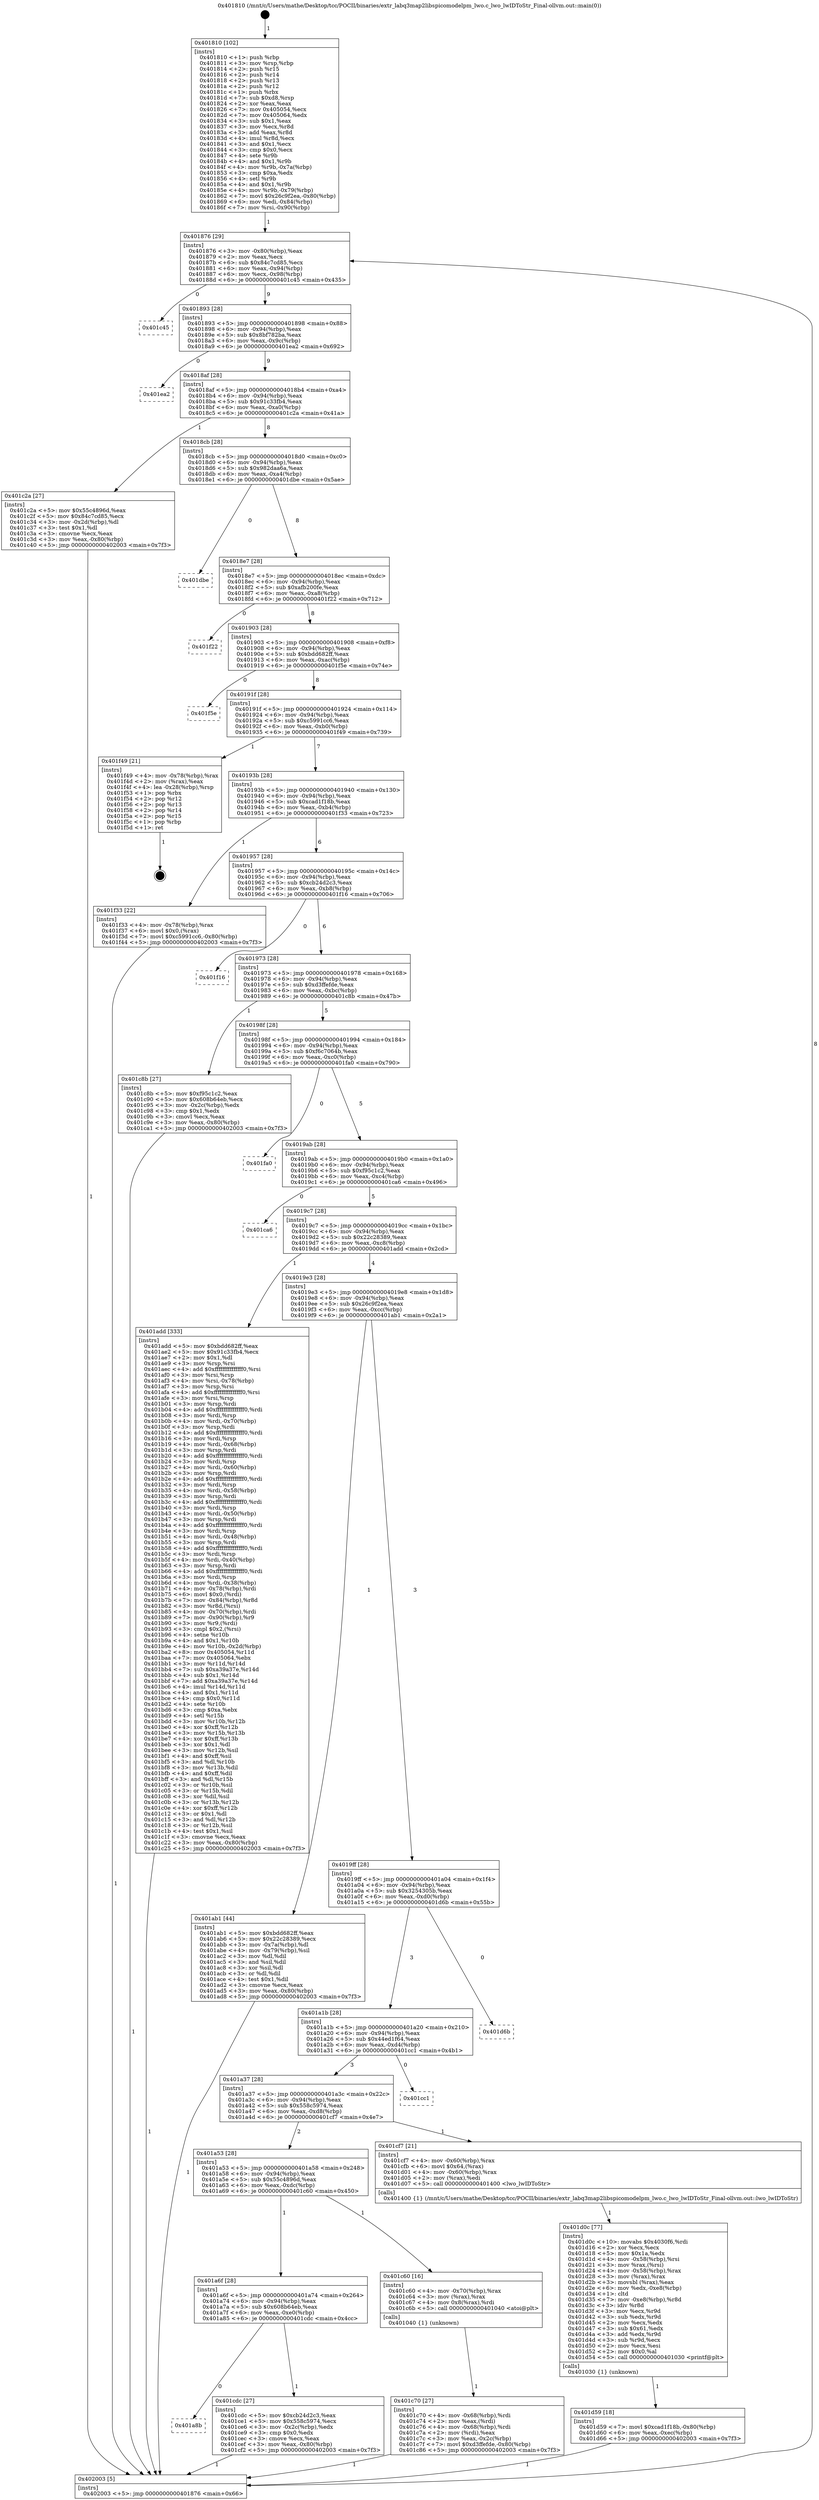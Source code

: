 digraph "0x401810" {
  label = "0x401810 (/mnt/c/Users/mathe/Desktop/tcc/POCII/binaries/extr_labq3map2libspicomodelpm_lwo.c_lwo_lwIDToStr_Final-ollvm.out::main(0))"
  labelloc = "t"
  node[shape=record]

  Entry [label="",width=0.3,height=0.3,shape=circle,fillcolor=black,style=filled]
  "0x401876" [label="{
     0x401876 [29]\l
     | [instrs]\l
     &nbsp;&nbsp;0x401876 \<+3\>: mov -0x80(%rbp),%eax\l
     &nbsp;&nbsp;0x401879 \<+2\>: mov %eax,%ecx\l
     &nbsp;&nbsp;0x40187b \<+6\>: sub $0x84c7cd85,%ecx\l
     &nbsp;&nbsp;0x401881 \<+6\>: mov %eax,-0x94(%rbp)\l
     &nbsp;&nbsp;0x401887 \<+6\>: mov %ecx,-0x98(%rbp)\l
     &nbsp;&nbsp;0x40188d \<+6\>: je 0000000000401c45 \<main+0x435\>\l
  }"]
  "0x401c45" [label="{
     0x401c45\l
  }", style=dashed]
  "0x401893" [label="{
     0x401893 [28]\l
     | [instrs]\l
     &nbsp;&nbsp;0x401893 \<+5\>: jmp 0000000000401898 \<main+0x88\>\l
     &nbsp;&nbsp;0x401898 \<+6\>: mov -0x94(%rbp),%eax\l
     &nbsp;&nbsp;0x40189e \<+5\>: sub $0x8bf782ba,%eax\l
     &nbsp;&nbsp;0x4018a3 \<+6\>: mov %eax,-0x9c(%rbp)\l
     &nbsp;&nbsp;0x4018a9 \<+6\>: je 0000000000401ea2 \<main+0x692\>\l
  }"]
  Exit [label="",width=0.3,height=0.3,shape=circle,fillcolor=black,style=filled,peripheries=2]
  "0x401ea2" [label="{
     0x401ea2\l
  }", style=dashed]
  "0x4018af" [label="{
     0x4018af [28]\l
     | [instrs]\l
     &nbsp;&nbsp;0x4018af \<+5\>: jmp 00000000004018b4 \<main+0xa4\>\l
     &nbsp;&nbsp;0x4018b4 \<+6\>: mov -0x94(%rbp),%eax\l
     &nbsp;&nbsp;0x4018ba \<+5\>: sub $0x91c33fb4,%eax\l
     &nbsp;&nbsp;0x4018bf \<+6\>: mov %eax,-0xa0(%rbp)\l
     &nbsp;&nbsp;0x4018c5 \<+6\>: je 0000000000401c2a \<main+0x41a\>\l
  }"]
  "0x401d59" [label="{
     0x401d59 [18]\l
     | [instrs]\l
     &nbsp;&nbsp;0x401d59 \<+7\>: movl $0xcad1f18b,-0x80(%rbp)\l
     &nbsp;&nbsp;0x401d60 \<+6\>: mov %eax,-0xec(%rbp)\l
     &nbsp;&nbsp;0x401d66 \<+5\>: jmp 0000000000402003 \<main+0x7f3\>\l
  }"]
  "0x401c2a" [label="{
     0x401c2a [27]\l
     | [instrs]\l
     &nbsp;&nbsp;0x401c2a \<+5\>: mov $0x55c4896d,%eax\l
     &nbsp;&nbsp;0x401c2f \<+5\>: mov $0x84c7cd85,%ecx\l
     &nbsp;&nbsp;0x401c34 \<+3\>: mov -0x2d(%rbp),%dl\l
     &nbsp;&nbsp;0x401c37 \<+3\>: test $0x1,%dl\l
     &nbsp;&nbsp;0x401c3a \<+3\>: cmovne %ecx,%eax\l
     &nbsp;&nbsp;0x401c3d \<+3\>: mov %eax,-0x80(%rbp)\l
     &nbsp;&nbsp;0x401c40 \<+5\>: jmp 0000000000402003 \<main+0x7f3\>\l
  }"]
  "0x4018cb" [label="{
     0x4018cb [28]\l
     | [instrs]\l
     &nbsp;&nbsp;0x4018cb \<+5\>: jmp 00000000004018d0 \<main+0xc0\>\l
     &nbsp;&nbsp;0x4018d0 \<+6\>: mov -0x94(%rbp),%eax\l
     &nbsp;&nbsp;0x4018d6 \<+5\>: sub $0x982daa6a,%eax\l
     &nbsp;&nbsp;0x4018db \<+6\>: mov %eax,-0xa4(%rbp)\l
     &nbsp;&nbsp;0x4018e1 \<+6\>: je 0000000000401dbe \<main+0x5ae\>\l
  }"]
  "0x401d0c" [label="{
     0x401d0c [77]\l
     | [instrs]\l
     &nbsp;&nbsp;0x401d0c \<+10\>: movabs $0x4030f6,%rdi\l
     &nbsp;&nbsp;0x401d16 \<+2\>: xor %ecx,%ecx\l
     &nbsp;&nbsp;0x401d18 \<+5\>: mov $0x1a,%edx\l
     &nbsp;&nbsp;0x401d1d \<+4\>: mov -0x58(%rbp),%rsi\l
     &nbsp;&nbsp;0x401d21 \<+3\>: mov %rax,(%rsi)\l
     &nbsp;&nbsp;0x401d24 \<+4\>: mov -0x58(%rbp),%rax\l
     &nbsp;&nbsp;0x401d28 \<+3\>: mov (%rax),%rax\l
     &nbsp;&nbsp;0x401d2b \<+3\>: movsbl (%rax),%eax\l
     &nbsp;&nbsp;0x401d2e \<+6\>: mov %edx,-0xe8(%rbp)\l
     &nbsp;&nbsp;0x401d34 \<+1\>: cltd\l
     &nbsp;&nbsp;0x401d35 \<+7\>: mov -0xe8(%rbp),%r8d\l
     &nbsp;&nbsp;0x401d3c \<+3\>: idiv %r8d\l
     &nbsp;&nbsp;0x401d3f \<+3\>: mov %ecx,%r9d\l
     &nbsp;&nbsp;0x401d42 \<+3\>: sub %edx,%r9d\l
     &nbsp;&nbsp;0x401d45 \<+2\>: mov %ecx,%edx\l
     &nbsp;&nbsp;0x401d47 \<+3\>: sub $0x61,%edx\l
     &nbsp;&nbsp;0x401d4a \<+3\>: add %edx,%r9d\l
     &nbsp;&nbsp;0x401d4d \<+3\>: sub %r9d,%ecx\l
     &nbsp;&nbsp;0x401d50 \<+2\>: mov %ecx,%esi\l
     &nbsp;&nbsp;0x401d52 \<+2\>: mov $0x0,%al\l
     &nbsp;&nbsp;0x401d54 \<+5\>: call 0000000000401030 \<printf@plt\>\l
     | [calls]\l
     &nbsp;&nbsp;0x401030 \{1\} (unknown)\l
  }"]
  "0x401dbe" [label="{
     0x401dbe\l
  }", style=dashed]
  "0x4018e7" [label="{
     0x4018e7 [28]\l
     | [instrs]\l
     &nbsp;&nbsp;0x4018e7 \<+5\>: jmp 00000000004018ec \<main+0xdc\>\l
     &nbsp;&nbsp;0x4018ec \<+6\>: mov -0x94(%rbp),%eax\l
     &nbsp;&nbsp;0x4018f2 \<+5\>: sub $0xafb200fe,%eax\l
     &nbsp;&nbsp;0x4018f7 \<+6\>: mov %eax,-0xa8(%rbp)\l
     &nbsp;&nbsp;0x4018fd \<+6\>: je 0000000000401f22 \<main+0x712\>\l
  }"]
  "0x401a8b" [label="{
     0x401a8b\l
  }", style=dashed]
  "0x401f22" [label="{
     0x401f22\l
  }", style=dashed]
  "0x401903" [label="{
     0x401903 [28]\l
     | [instrs]\l
     &nbsp;&nbsp;0x401903 \<+5\>: jmp 0000000000401908 \<main+0xf8\>\l
     &nbsp;&nbsp;0x401908 \<+6\>: mov -0x94(%rbp),%eax\l
     &nbsp;&nbsp;0x40190e \<+5\>: sub $0xbdd682ff,%eax\l
     &nbsp;&nbsp;0x401913 \<+6\>: mov %eax,-0xac(%rbp)\l
     &nbsp;&nbsp;0x401919 \<+6\>: je 0000000000401f5e \<main+0x74e\>\l
  }"]
  "0x401cdc" [label="{
     0x401cdc [27]\l
     | [instrs]\l
     &nbsp;&nbsp;0x401cdc \<+5\>: mov $0xcb24d2c3,%eax\l
     &nbsp;&nbsp;0x401ce1 \<+5\>: mov $0x558c5974,%ecx\l
     &nbsp;&nbsp;0x401ce6 \<+3\>: mov -0x2c(%rbp),%edx\l
     &nbsp;&nbsp;0x401ce9 \<+3\>: cmp $0x0,%edx\l
     &nbsp;&nbsp;0x401cec \<+3\>: cmove %ecx,%eax\l
     &nbsp;&nbsp;0x401cef \<+3\>: mov %eax,-0x80(%rbp)\l
     &nbsp;&nbsp;0x401cf2 \<+5\>: jmp 0000000000402003 \<main+0x7f3\>\l
  }"]
  "0x401f5e" [label="{
     0x401f5e\l
  }", style=dashed]
  "0x40191f" [label="{
     0x40191f [28]\l
     | [instrs]\l
     &nbsp;&nbsp;0x40191f \<+5\>: jmp 0000000000401924 \<main+0x114\>\l
     &nbsp;&nbsp;0x401924 \<+6\>: mov -0x94(%rbp),%eax\l
     &nbsp;&nbsp;0x40192a \<+5\>: sub $0xc5991cc6,%eax\l
     &nbsp;&nbsp;0x40192f \<+6\>: mov %eax,-0xb0(%rbp)\l
     &nbsp;&nbsp;0x401935 \<+6\>: je 0000000000401f49 \<main+0x739\>\l
  }"]
  "0x401c70" [label="{
     0x401c70 [27]\l
     | [instrs]\l
     &nbsp;&nbsp;0x401c70 \<+4\>: mov -0x68(%rbp),%rdi\l
     &nbsp;&nbsp;0x401c74 \<+2\>: mov %eax,(%rdi)\l
     &nbsp;&nbsp;0x401c76 \<+4\>: mov -0x68(%rbp),%rdi\l
     &nbsp;&nbsp;0x401c7a \<+2\>: mov (%rdi),%eax\l
     &nbsp;&nbsp;0x401c7c \<+3\>: mov %eax,-0x2c(%rbp)\l
     &nbsp;&nbsp;0x401c7f \<+7\>: movl $0xd3ffefde,-0x80(%rbp)\l
     &nbsp;&nbsp;0x401c86 \<+5\>: jmp 0000000000402003 \<main+0x7f3\>\l
  }"]
  "0x401f49" [label="{
     0x401f49 [21]\l
     | [instrs]\l
     &nbsp;&nbsp;0x401f49 \<+4\>: mov -0x78(%rbp),%rax\l
     &nbsp;&nbsp;0x401f4d \<+2\>: mov (%rax),%eax\l
     &nbsp;&nbsp;0x401f4f \<+4\>: lea -0x28(%rbp),%rsp\l
     &nbsp;&nbsp;0x401f53 \<+1\>: pop %rbx\l
     &nbsp;&nbsp;0x401f54 \<+2\>: pop %r12\l
     &nbsp;&nbsp;0x401f56 \<+2\>: pop %r13\l
     &nbsp;&nbsp;0x401f58 \<+2\>: pop %r14\l
     &nbsp;&nbsp;0x401f5a \<+2\>: pop %r15\l
     &nbsp;&nbsp;0x401f5c \<+1\>: pop %rbp\l
     &nbsp;&nbsp;0x401f5d \<+1\>: ret\l
  }"]
  "0x40193b" [label="{
     0x40193b [28]\l
     | [instrs]\l
     &nbsp;&nbsp;0x40193b \<+5\>: jmp 0000000000401940 \<main+0x130\>\l
     &nbsp;&nbsp;0x401940 \<+6\>: mov -0x94(%rbp),%eax\l
     &nbsp;&nbsp;0x401946 \<+5\>: sub $0xcad1f18b,%eax\l
     &nbsp;&nbsp;0x40194b \<+6\>: mov %eax,-0xb4(%rbp)\l
     &nbsp;&nbsp;0x401951 \<+6\>: je 0000000000401f33 \<main+0x723\>\l
  }"]
  "0x401a6f" [label="{
     0x401a6f [28]\l
     | [instrs]\l
     &nbsp;&nbsp;0x401a6f \<+5\>: jmp 0000000000401a74 \<main+0x264\>\l
     &nbsp;&nbsp;0x401a74 \<+6\>: mov -0x94(%rbp),%eax\l
     &nbsp;&nbsp;0x401a7a \<+5\>: sub $0x608b64eb,%eax\l
     &nbsp;&nbsp;0x401a7f \<+6\>: mov %eax,-0xe0(%rbp)\l
     &nbsp;&nbsp;0x401a85 \<+6\>: je 0000000000401cdc \<main+0x4cc\>\l
  }"]
  "0x401f33" [label="{
     0x401f33 [22]\l
     | [instrs]\l
     &nbsp;&nbsp;0x401f33 \<+4\>: mov -0x78(%rbp),%rax\l
     &nbsp;&nbsp;0x401f37 \<+6\>: movl $0x0,(%rax)\l
     &nbsp;&nbsp;0x401f3d \<+7\>: movl $0xc5991cc6,-0x80(%rbp)\l
     &nbsp;&nbsp;0x401f44 \<+5\>: jmp 0000000000402003 \<main+0x7f3\>\l
  }"]
  "0x401957" [label="{
     0x401957 [28]\l
     | [instrs]\l
     &nbsp;&nbsp;0x401957 \<+5\>: jmp 000000000040195c \<main+0x14c\>\l
     &nbsp;&nbsp;0x40195c \<+6\>: mov -0x94(%rbp),%eax\l
     &nbsp;&nbsp;0x401962 \<+5\>: sub $0xcb24d2c3,%eax\l
     &nbsp;&nbsp;0x401967 \<+6\>: mov %eax,-0xb8(%rbp)\l
     &nbsp;&nbsp;0x40196d \<+6\>: je 0000000000401f16 \<main+0x706\>\l
  }"]
  "0x401c60" [label="{
     0x401c60 [16]\l
     | [instrs]\l
     &nbsp;&nbsp;0x401c60 \<+4\>: mov -0x70(%rbp),%rax\l
     &nbsp;&nbsp;0x401c64 \<+3\>: mov (%rax),%rax\l
     &nbsp;&nbsp;0x401c67 \<+4\>: mov 0x8(%rax),%rdi\l
     &nbsp;&nbsp;0x401c6b \<+5\>: call 0000000000401040 \<atoi@plt\>\l
     | [calls]\l
     &nbsp;&nbsp;0x401040 \{1\} (unknown)\l
  }"]
  "0x401f16" [label="{
     0x401f16\l
  }", style=dashed]
  "0x401973" [label="{
     0x401973 [28]\l
     | [instrs]\l
     &nbsp;&nbsp;0x401973 \<+5\>: jmp 0000000000401978 \<main+0x168\>\l
     &nbsp;&nbsp;0x401978 \<+6\>: mov -0x94(%rbp),%eax\l
     &nbsp;&nbsp;0x40197e \<+5\>: sub $0xd3ffefde,%eax\l
     &nbsp;&nbsp;0x401983 \<+6\>: mov %eax,-0xbc(%rbp)\l
     &nbsp;&nbsp;0x401989 \<+6\>: je 0000000000401c8b \<main+0x47b\>\l
  }"]
  "0x401a53" [label="{
     0x401a53 [28]\l
     | [instrs]\l
     &nbsp;&nbsp;0x401a53 \<+5\>: jmp 0000000000401a58 \<main+0x248\>\l
     &nbsp;&nbsp;0x401a58 \<+6\>: mov -0x94(%rbp),%eax\l
     &nbsp;&nbsp;0x401a5e \<+5\>: sub $0x55c4896d,%eax\l
     &nbsp;&nbsp;0x401a63 \<+6\>: mov %eax,-0xdc(%rbp)\l
     &nbsp;&nbsp;0x401a69 \<+6\>: je 0000000000401c60 \<main+0x450\>\l
  }"]
  "0x401c8b" [label="{
     0x401c8b [27]\l
     | [instrs]\l
     &nbsp;&nbsp;0x401c8b \<+5\>: mov $0xf95c1c2,%eax\l
     &nbsp;&nbsp;0x401c90 \<+5\>: mov $0x608b64eb,%ecx\l
     &nbsp;&nbsp;0x401c95 \<+3\>: mov -0x2c(%rbp),%edx\l
     &nbsp;&nbsp;0x401c98 \<+3\>: cmp $0x1,%edx\l
     &nbsp;&nbsp;0x401c9b \<+3\>: cmovl %ecx,%eax\l
     &nbsp;&nbsp;0x401c9e \<+3\>: mov %eax,-0x80(%rbp)\l
     &nbsp;&nbsp;0x401ca1 \<+5\>: jmp 0000000000402003 \<main+0x7f3\>\l
  }"]
  "0x40198f" [label="{
     0x40198f [28]\l
     | [instrs]\l
     &nbsp;&nbsp;0x40198f \<+5\>: jmp 0000000000401994 \<main+0x184\>\l
     &nbsp;&nbsp;0x401994 \<+6\>: mov -0x94(%rbp),%eax\l
     &nbsp;&nbsp;0x40199a \<+5\>: sub $0xf6c7064b,%eax\l
     &nbsp;&nbsp;0x40199f \<+6\>: mov %eax,-0xc0(%rbp)\l
     &nbsp;&nbsp;0x4019a5 \<+6\>: je 0000000000401fa0 \<main+0x790\>\l
  }"]
  "0x401cf7" [label="{
     0x401cf7 [21]\l
     | [instrs]\l
     &nbsp;&nbsp;0x401cf7 \<+4\>: mov -0x60(%rbp),%rax\l
     &nbsp;&nbsp;0x401cfb \<+6\>: movl $0x64,(%rax)\l
     &nbsp;&nbsp;0x401d01 \<+4\>: mov -0x60(%rbp),%rax\l
     &nbsp;&nbsp;0x401d05 \<+2\>: mov (%rax),%edi\l
     &nbsp;&nbsp;0x401d07 \<+5\>: call 0000000000401400 \<lwo_lwIDToStr\>\l
     | [calls]\l
     &nbsp;&nbsp;0x401400 \{1\} (/mnt/c/Users/mathe/Desktop/tcc/POCII/binaries/extr_labq3map2libspicomodelpm_lwo.c_lwo_lwIDToStr_Final-ollvm.out::lwo_lwIDToStr)\l
  }"]
  "0x401fa0" [label="{
     0x401fa0\l
  }", style=dashed]
  "0x4019ab" [label="{
     0x4019ab [28]\l
     | [instrs]\l
     &nbsp;&nbsp;0x4019ab \<+5\>: jmp 00000000004019b0 \<main+0x1a0\>\l
     &nbsp;&nbsp;0x4019b0 \<+6\>: mov -0x94(%rbp),%eax\l
     &nbsp;&nbsp;0x4019b6 \<+5\>: sub $0xf95c1c2,%eax\l
     &nbsp;&nbsp;0x4019bb \<+6\>: mov %eax,-0xc4(%rbp)\l
     &nbsp;&nbsp;0x4019c1 \<+6\>: je 0000000000401ca6 \<main+0x496\>\l
  }"]
  "0x401a37" [label="{
     0x401a37 [28]\l
     | [instrs]\l
     &nbsp;&nbsp;0x401a37 \<+5\>: jmp 0000000000401a3c \<main+0x22c\>\l
     &nbsp;&nbsp;0x401a3c \<+6\>: mov -0x94(%rbp),%eax\l
     &nbsp;&nbsp;0x401a42 \<+5\>: sub $0x558c5974,%eax\l
     &nbsp;&nbsp;0x401a47 \<+6\>: mov %eax,-0xd8(%rbp)\l
     &nbsp;&nbsp;0x401a4d \<+6\>: je 0000000000401cf7 \<main+0x4e7\>\l
  }"]
  "0x401ca6" [label="{
     0x401ca6\l
  }", style=dashed]
  "0x4019c7" [label="{
     0x4019c7 [28]\l
     | [instrs]\l
     &nbsp;&nbsp;0x4019c7 \<+5\>: jmp 00000000004019cc \<main+0x1bc\>\l
     &nbsp;&nbsp;0x4019cc \<+6\>: mov -0x94(%rbp),%eax\l
     &nbsp;&nbsp;0x4019d2 \<+5\>: sub $0x22c28389,%eax\l
     &nbsp;&nbsp;0x4019d7 \<+6\>: mov %eax,-0xc8(%rbp)\l
     &nbsp;&nbsp;0x4019dd \<+6\>: je 0000000000401add \<main+0x2cd\>\l
  }"]
  "0x401cc1" [label="{
     0x401cc1\l
  }", style=dashed]
  "0x401add" [label="{
     0x401add [333]\l
     | [instrs]\l
     &nbsp;&nbsp;0x401add \<+5\>: mov $0xbdd682ff,%eax\l
     &nbsp;&nbsp;0x401ae2 \<+5\>: mov $0x91c33fb4,%ecx\l
     &nbsp;&nbsp;0x401ae7 \<+2\>: mov $0x1,%dl\l
     &nbsp;&nbsp;0x401ae9 \<+3\>: mov %rsp,%rsi\l
     &nbsp;&nbsp;0x401aec \<+4\>: add $0xfffffffffffffff0,%rsi\l
     &nbsp;&nbsp;0x401af0 \<+3\>: mov %rsi,%rsp\l
     &nbsp;&nbsp;0x401af3 \<+4\>: mov %rsi,-0x78(%rbp)\l
     &nbsp;&nbsp;0x401af7 \<+3\>: mov %rsp,%rsi\l
     &nbsp;&nbsp;0x401afa \<+4\>: add $0xfffffffffffffff0,%rsi\l
     &nbsp;&nbsp;0x401afe \<+3\>: mov %rsi,%rsp\l
     &nbsp;&nbsp;0x401b01 \<+3\>: mov %rsp,%rdi\l
     &nbsp;&nbsp;0x401b04 \<+4\>: add $0xfffffffffffffff0,%rdi\l
     &nbsp;&nbsp;0x401b08 \<+3\>: mov %rdi,%rsp\l
     &nbsp;&nbsp;0x401b0b \<+4\>: mov %rdi,-0x70(%rbp)\l
     &nbsp;&nbsp;0x401b0f \<+3\>: mov %rsp,%rdi\l
     &nbsp;&nbsp;0x401b12 \<+4\>: add $0xfffffffffffffff0,%rdi\l
     &nbsp;&nbsp;0x401b16 \<+3\>: mov %rdi,%rsp\l
     &nbsp;&nbsp;0x401b19 \<+4\>: mov %rdi,-0x68(%rbp)\l
     &nbsp;&nbsp;0x401b1d \<+3\>: mov %rsp,%rdi\l
     &nbsp;&nbsp;0x401b20 \<+4\>: add $0xfffffffffffffff0,%rdi\l
     &nbsp;&nbsp;0x401b24 \<+3\>: mov %rdi,%rsp\l
     &nbsp;&nbsp;0x401b27 \<+4\>: mov %rdi,-0x60(%rbp)\l
     &nbsp;&nbsp;0x401b2b \<+3\>: mov %rsp,%rdi\l
     &nbsp;&nbsp;0x401b2e \<+4\>: add $0xfffffffffffffff0,%rdi\l
     &nbsp;&nbsp;0x401b32 \<+3\>: mov %rdi,%rsp\l
     &nbsp;&nbsp;0x401b35 \<+4\>: mov %rdi,-0x58(%rbp)\l
     &nbsp;&nbsp;0x401b39 \<+3\>: mov %rsp,%rdi\l
     &nbsp;&nbsp;0x401b3c \<+4\>: add $0xfffffffffffffff0,%rdi\l
     &nbsp;&nbsp;0x401b40 \<+3\>: mov %rdi,%rsp\l
     &nbsp;&nbsp;0x401b43 \<+4\>: mov %rdi,-0x50(%rbp)\l
     &nbsp;&nbsp;0x401b47 \<+3\>: mov %rsp,%rdi\l
     &nbsp;&nbsp;0x401b4a \<+4\>: add $0xfffffffffffffff0,%rdi\l
     &nbsp;&nbsp;0x401b4e \<+3\>: mov %rdi,%rsp\l
     &nbsp;&nbsp;0x401b51 \<+4\>: mov %rdi,-0x48(%rbp)\l
     &nbsp;&nbsp;0x401b55 \<+3\>: mov %rsp,%rdi\l
     &nbsp;&nbsp;0x401b58 \<+4\>: add $0xfffffffffffffff0,%rdi\l
     &nbsp;&nbsp;0x401b5c \<+3\>: mov %rdi,%rsp\l
     &nbsp;&nbsp;0x401b5f \<+4\>: mov %rdi,-0x40(%rbp)\l
     &nbsp;&nbsp;0x401b63 \<+3\>: mov %rsp,%rdi\l
     &nbsp;&nbsp;0x401b66 \<+4\>: add $0xfffffffffffffff0,%rdi\l
     &nbsp;&nbsp;0x401b6a \<+3\>: mov %rdi,%rsp\l
     &nbsp;&nbsp;0x401b6d \<+4\>: mov %rdi,-0x38(%rbp)\l
     &nbsp;&nbsp;0x401b71 \<+4\>: mov -0x78(%rbp),%rdi\l
     &nbsp;&nbsp;0x401b75 \<+6\>: movl $0x0,(%rdi)\l
     &nbsp;&nbsp;0x401b7b \<+7\>: mov -0x84(%rbp),%r8d\l
     &nbsp;&nbsp;0x401b82 \<+3\>: mov %r8d,(%rsi)\l
     &nbsp;&nbsp;0x401b85 \<+4\>: mov -0x70(%rbp),%rdi\l
     &nbsp;&nbsp;0x401b89 \<+7\>: mov -0x90(%rbp),%r9\l
     &nbsp;&nbsp;0x401b90 \<+3\>: mov %r9,(%rdi)\l
     &nbsp;&nbsp;0x401b93 \<+3\>: cmpl $0x2,(%rsi)\l
     &nbsp;&nbsp;0x401b96 \<+4\>: setne %r10b\l
     &nbsp;&nbsp;0x401b9a \<+4\>: and $0x1,%r10b\l
     &nbsp;&nbsp;0x401b9e \<+4\>: mov %r10b,-0x2d(%rbp)\l
     &nbsp;&nbsp;0x401ba2 \<+8\>: mov 0x405054,%r11d\l
     &nbsp;&nbsp;0x401baa \<+7\>: mov 0x405064,%ebx\l
     &nbsp;&nbsp;0x401bb1 \<+3\>: mov %r11d,%r14d\l
     &nbsp;&nbsp;0x401bb4 \<+7\>: sub $0xa39a37e,%r14d\l
     &nbsp;&nbsp;0x401bbb \<+4\>: sub $0x1,%r14d\l
     &nbsp;&nbsp;0x401bbf \<+7\>: add $0xa39a37e,%r14d\l
     &nbsp;&nbsp;0x401bc6 \<+4\>: imul %r14d,%r11d\l
     &nbsp;&nbsp;0x401bca \<+4\>: and $0x1,%r11d\l
     &nbsp;&nbsp;0x401bce \<+4\>: cmp $0x0,%r11d\l
     &nbsp;&nbsp;0x401bd2 \<+4\>: sete %r10b\l
     &nbsp;&nbsp;0x401bd6 \<+3\>: cmp $0xa,%ebx\l
     &nbsp;&nbsp;0x401bd9 \<+4\>: setl %r15b\l
     &nbsp;&nbsp;0x401bdd \<+3\>: mov %r10b,%r12b\l
     &nbsp;&nbsp;0x401be0 \<+4\>: xor $0xff,%r12b\l
     &nbsp;&nbsp;0x401be4 \<+3\>: mov %r15b,%r13b\l
     &nbsp;&nbsp;0x401be7 \<+4\>: xor $0xff,%r13b\l
     &nbsp;&nbsp;0x401beb \<+3\>: xor $0x1,%dl\l
     &nbsp;&nbsp;0x401bee \<+3\>: mov %r12b,%sil\l
     &nbsp;&nbsp;0x401bf1 \<+4\>: and $0xff,%sil\l
     &nbsp;&nbsp;0x401bf5 \<+3\>: and %dl,%r10b\l
     &nbsp;&nbsp;0x401bf8 \<+3\>: mov %r13b,%dil\l
     &nbsp;&nbsp;0x401bfb \<+4\>: and $0xff,%dil\l
     &nbsp;&nbsp;0x401bff \<+3\>: and %dl,%r15b\l
     &nbsp;&nbsp;0x401c02 \<+3\>: or %r10b,%sil\l
     &nbsp;&nbsp;0x401c05 \<+3\>: or %r15b,%dil\l
     &nbsp;&nbsp;0x401c08 \<+3\>: xor %dil,%sil\l
     &nbsp;&nbsp;0x401c0b \<+3\>: or %r13b,%r12b\l
     &nbsp;&nbsp;0x401c0e \<+4\>: xor $0xff,%r12b\l
     &nbsp;&nbsp;0x401c12 \<+3\>: or $0x1,%dl\l
     &nbsp;&nbsp;0x401c15 \<+3\>: and %dl,%r12b\l
     &nbsp;&nbsp;0x401c18 \<+3\>: or %r12b,%sil\l
     &nbsp;&nbsp;0x401c1b \<+4\>: test $0x1,%sil\l
     &nbsp;&nbsp;0x401c1f \<+3\>: cmovne %ecx,%eax\l
     &nbsp;&nbsp;0x401c22 \<+3\>: mov %eax,-0x80(%rbp)\l
     &nbsp;&nbsp;0x401c25 \<+5\>: jmp 0000000000402003 \<main+0x7f3\>\l
  }"]
  "0x4019e3" [label="{
     0x4019e3 [28]\l
     | [instrs]\l
     &nbsp;&nbsp;0x4019e3 \<+5\>: jmp 00000000004019e8 \<main+0x1d8\>\l
     &nbsp;&nbsp;0x4019e8 \<+6\>: mov -0x94(%rbp),%eax\l
     &nbsp;&nbsp;0x4019ee \<+5\>: sub $0x26c9f2ea,%eax\l
     &nbsp;&nbsp;0x4019f3 \<+6\>: mov %eax,-0xcc(%rbp)\l
     &nbsp;&nbsp;0x4019f9 \<+6\>: je 0000000000401ab1 \<main+0x2a1\>\l
  }"]
  "0x401a1b" [label="{
     0x401a1b [28]\l
     | [instrs]\l
     &nbsp;&nbsp;0x401a1b \<+5\>: jmp 0000000000401a20 \<main+0x210\>\l
     &nbsp;&nbsp;0x401a20 \<+6\>: mov -0x94(%rbp),%eax\l
     &nbsp;&nbsp;0x401a26 \<+5\>: sub $0x44ed1f64,%eax\l
     &nbsp;&nbsp;0x401a2b \<+6\>: mov %eax,-0xd4(%rbp)\l
     &nbsp;&nbsp;0x401a31 \<+6\>: je 0000000000401cc1 \<main+0x4b1\>\l
  }"]
  "0x401ab1" [label="{
     0x401ab1 [44]\l
     | [instrs]\l
     &nbsp;&nbsp;0x401ab1 \<+5\>: mov $0xbdd682ff,%eax\l
     &nbsp;&nbsp;0x401ab6 \<+5\>: mov $0x22c28389,%ecx\l
     &nbsp;&nbsp;0x401abb \<+3\>: mov -0x7a(%rbp),%dl\l
     &nbsp;&nbsp;0x401abe \<+4\>: mov -0x79(%rbp),%sil\l
     &nbsp;&nbsp;0x401ac2 \<+3\>: mov %dl,%dil\l
     &nbsp;&nbsp;0x401ac5 \<+3\>: and %sil,%dil\l
     &nbsp;&nbsp;0x401ac8 \<+3\>: xor %sil,%dl\l
     &nbsp;&nbsp;0x401acb \<+3\>: or %dl,%dil\l
     &nbsp;&nbsp;0x401ace \<+4\>: test $0x1,%dil\l
     &nbsp;&nbsp;0x401ad2 \<+3\>: cmovne %ecx,%eax\l
     &nbsp;&nbsp;0x401ad5 \<+3\>: mov %eax,-0x80(%rbp)\l
     &nbsp;&nbsp;0x401ad8 \<+5\>: jmp 0000000000402003 \<main+0x7f3\>\l
  }"]
  "0x4019ff" [label="{
     0x4019ff [28]\l
     | [instrs]\l
     &nbsp;&nbsp;0x4019ff \<+5\>: jmp 0000000000401a04 \<main+0x1f4\>\l
     &nbsp;&nbsp;0x401a04 \<+6\>: mov -0x94(%rbp),%eax\l
     &nbsp;&nbsp;0x401a0a \<+5\>: sub $0x3254305b,%eax\l
     &nbsp;&nbsp;0x401a0f \<+6\>: mov %eax,-0xd0(%rbp)\l
     &nbsp;&nbsp;0x401a15 \<+6\>: je 0000000000401d6b \<main+0x55b\>\l
  }"]
  "0x402003" [label="{
     0x402003 [5]\l
     | [instrs]\l
     &nbsp;&nbsp;0x402003 \<+5\>: jmp 0000000000401876 \<main+0x66\>\l
  }"]
  "0x401810" [label="{
     0x401810 [102]\l
     | [instrs]\l
     &nbsp;&nbsp;0x401810 \<+1\>: push %rbp\l
     &nbsp;&nbsp;0x401811 \<+3\>: mov %rsp,%rbp\l
     &nbsp;&nbsp;0x401814 \<+2\>: push %r15\l
     &nbsp;&nbsp;0x401816 \<+2\>: push %r14\l
     &nbsp;&nbsp;0x401818 \<+2\>: push %r13\l
     &nbsp;&nbsp;0x40181a \<+2\>: push %r12\l
     &nbsp;&nbsp;0x40181c \<+1\>: push %rbx\l
     &nbsp;&nbsp;0x40181d \<+7\>: sub $0xd8,%rsp\l
     &nbsp;&nbsp;0x401824 \<+2\>: xor %eax,%eax\l
     &nbsp;&nbsp;0x401826 \<+7\>: mov 0x405054,%ecx\l
     &nbsp;&nbsp;0x40182d \<+7\>: mov 0x405064,%edx\l
     &nbsp;&nbsp;0x401834 \<+3\>: sub $0x1,%eax\l
     &nbsp;&nbsp;0x401837 \<+3\>: mov %ecx,%r8d\l
     &nbsp;&nbsp;0x40183a \<+3\>: add %eax,%r8d\l
     &nbsp;&nbsp;0x40183d \<+4\>: imul %r8d,%ecx\l
     &nbsp;&nbsp;0x401841 \<+3\>: and $0x1,%ecx\l
     &nbsp;&nbsp;0x401844 \<+3\>: cmp $0x0,%ecx\l
     &nbsp;&nbsp;0x401847 \<+4\>: sete %r9b\l
     &nbsp;&nbsp;0x40184b \<+4\>: and $0x1,%r9b\l
     &nbsp;&nbsp;0x40184f \<+4\>: mov %r9b,-0x7a(%rbp)\l
     &nbsp;&nbsp;0x401853 \<+3\>: cmp $0xa,%edx\l
     &nbsp;&nbsp;0x401856 \<+4\>: setl %r9b\l
     &nbsp;&nbsp;0x40185a \<+4\>: and $0x1,%r9b\l
     &nbsp;&nbsp;0x40185e \<+4\>: mov %r9b,-0x79(%rbp)\l
     &nbsp;&nbsp;0x401862 \<+7\>: movl $0x26c9f2ea,-0x80(%rbp)\l
     &nbsp;&nbsp;0x401869 \<+6\>: mov %edi,-0x84(%rbp)\l
     &nbsp;&nbsp;0x40186f \<+7\>: mov %rsi,-0x90(%rbp)\l
  }"]
  "0x401d6b" [label="{
     0x401d6b\l
  }", style=dashed]
  Entry -> "0x401810" [label=" 1"]
  "0x401876" -> "0x401c45" [label=" 0"]
  "0x401876" -> "0x401893" [label=" 9"]
  "0x401f49" -> Exit [label=" 1"]
  "0x401893" -> "0x401ea2" [label=" 0"]
  "0x401893" -> "0x4018af" [label=" 9"]
  "0x401f33" -> "0x402003" [label=" 1"]
  "0x4018af" -> "0x401c2a" [label=" 1"]
  "0x4018af" -> "0x4018cb" [label=" 8"]
  "0x401d59" -> "0x402003" [label=" 1"]
  "0x4018cb" -> "0x401dbe" [label=" 0"]
  "0x4018cb" -> "0x4018e7" [label=" 8"]
  "0x401d0c" -> "0x401d59" [label=" 1"]
  "0x4018e7" -> "0x401f22" [label=" 0"]
  "0x4018e7" -> "0x401903" [label=" 8"]
  "0x401cf7" -> "0x401d0c" [label=" 1"]
  "0x401903" -> "0x401f5e" [label=" 0"]
  "0x401903" -> "0x40191f" [label=" 8"]
  "0x401cdc" -> "0x402003" [label=" 1"]
  "0x40191f" -> "0x401f49" [label=" 1"]
  "0x40191f" -> "0x40193b" [label=" 7"]
  "0x401a6f" -> "0x401cdc" [label=" 1"]
  "0x40193b" -> "0x401f33" [label=" 1"]
  "0x40193b" -> "0x401957" [label=" 6"]
  "0x401a6f" -> "0x401a8b" [label=" 0"]
  "0x401957" -> "0x401f16" [label=" 0"]
  "0x401957" -> "0x401973" [label=" 6"]
  "0x401c8b" -> "0x402003" [label=" 1"]
  "0x401973" -> "0x401c8b" [label=" 1"]
  "0x401973" -> "0x40198f" [label=" 5"]
  "0x401c60" -> "0x401c70" [label=" 1"]
  "0x40198f" -> "0x401fa0" [label=" 0"]
  "0x40198f" -> "0x4019ab" [label=" 5"]
  "0x401a53" -> "0x401a6f" [label=" 1"]
  "0x4019ab" -> "0x401ca6" [label=" 0"]
  "0x4019ab" -> "0x4019c7" [label=" 5"]
  "0x401c70" -> "0x402003" [label=" 1"]
  "0x4019c7" -> "0x401add" [label=" 1"]
  "0x4019c7" -> "0x4019e3" [label=" 4"]
  "0x401a37" -> "0x401a53" [label=" 2"]
  "0x4019e3" -> "0x401ab1" [label=" 1"]
  "0x4019e3" -> "0x4019ff" [label=" 3"]
  "0x401ab1" -> "0x402003" [label=" 1"]
  "0x401810" -> "0x401876" [label=" 1"]
  "0x402003" -> "0x401876" [label=" 8"]
  "0x401a53" -> "0x401c60" [label=" 1"]
  "0x401add" -> "0x402003" [label=" 1"]
  "0x401c2a" -> "0x402003" [label=" 1"]
  "0x401a1b" -> "0x401a37" [label=" 3"]
  "0x4019ff" -> "0x401d6b" [label=" 0"]
  "0x4019ff" -> "0x401a1b" [label=" 3"]
  "0x401a37" -> "0x401cf7" [label=" 1"]
  "0x401a1b" -> "0x401cc1" [label=" 0"]
}
